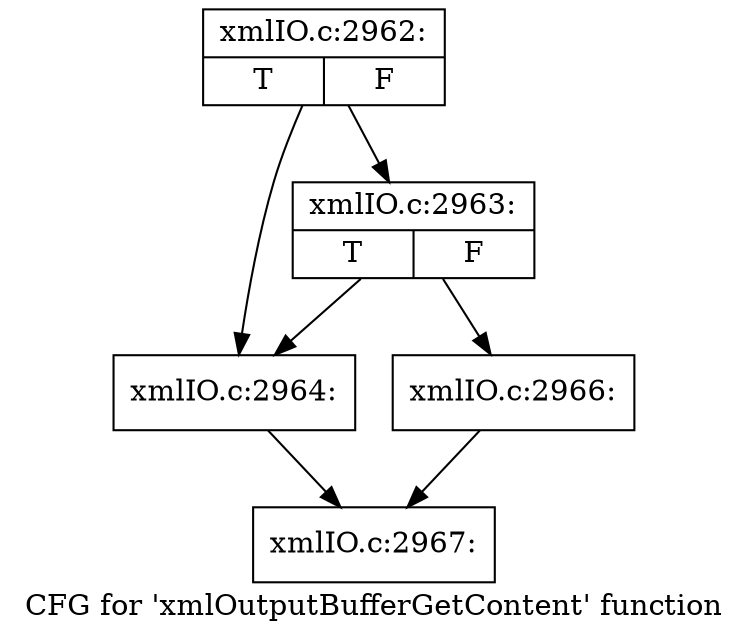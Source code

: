 digraph "CFG for 'xmlOutputBufferGetContent' function" {
	label="CFG for 'xmlOutputBufferGetContent' function";

	Node0x52cbee0 [shape=record,label="{xmlIO.c:2962:|{<s0>T|<s1>F}}"];
	Node0x52cbee0 -> Node0x52cc1f0;
	Node0x52cbee0 -> Node0x52ccd50;
	Node0x52ccd50 [shape=record,label="{xmlIO.c:2963:|{<s0>T|<s1>F}}"];
	Node0x52ccd50 -> Node0x52cc1f0;
	Node0x52ccd50 -> Node0x52ccbf0;
	Node0x52cc1f0 [shape=record,label="{xmlIO.c:2964:}"];
	Node0x52cc1f0 -> Node0x52cd5a0;
	Node0x52ccbf0 [shape=record,label="{xmlIO.c:2966:}"];
	Node0x52ccbf0 -> Node0x52cd5a0;
	Node0x52cd5a0 [shape=record,label="{xmlIO.c:2967:}"];
}
